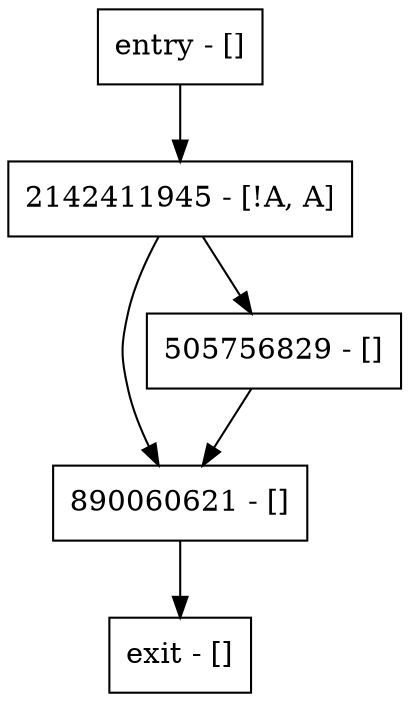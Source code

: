 digraph foo {
node [shape=record];
entry [label="entry - []"];
exit [label="exit - []"];
890060621 [label="890060621 - []"];
2142411945 [label="2142411945 - [!A, A]"];
505756829 [label="505756829 - []"];
entry;
exit;
entry -> 2142411945;
890060621 -> exit;
2142411945 -> 890060621;
2142411945 -> 505756829;
505756829 -> 890060621;
}
